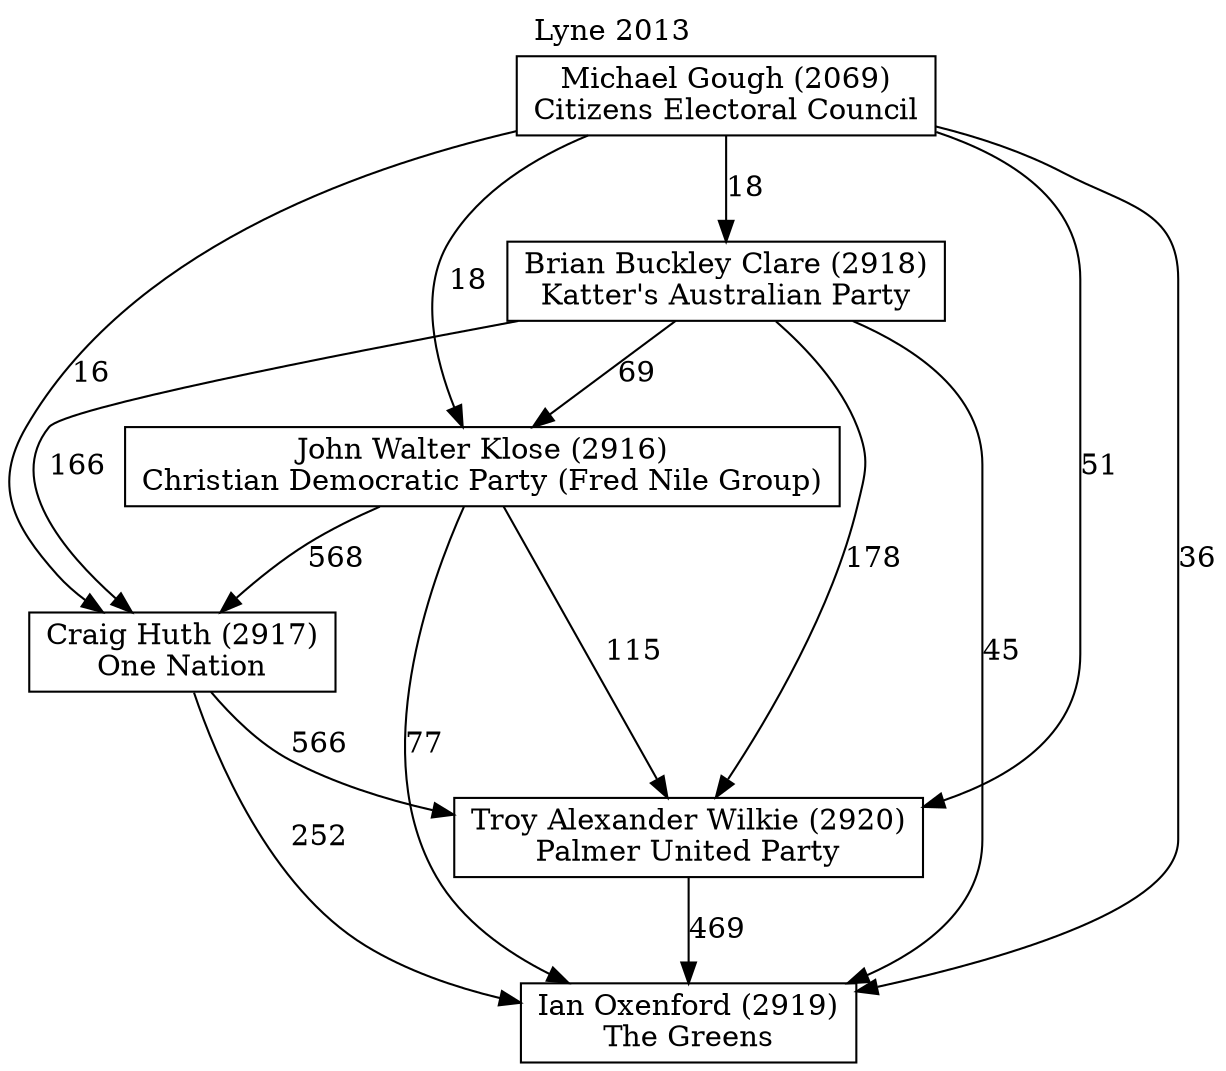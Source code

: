 // House preference flow
digraph "Ian Oxenford (2919)_Lyne_2013" {
	graph [label="Lyne 2013" labelloc=t mclimit=10]
	node [shape=box]
	"Brian Buckley Clare (2918)" [label="Brian Buckley Clare (2918)
Katter's Australian Party"]
	"Craig Huth (2917)" [label="Craig Huth (2917)
One Nation"]
	"Ian Oxenford (2919)" [label="Ian Oxenford (2919)
The Greens"]
	"John Walter Klose (2916)" [label="John Walter Klose (2916)
Christian Democratic Party (Fred Nile Group)"]
	"Michael Gough (2069)" [label="Michael Gough (2069)
Citizens Electoral Council"]
	"Troy Alexander Wilkie (2920)" [label="Troy Alexander Wilkie (2920)
Palmer United Party"]
	"Brian Buckley Clare (2918)" -> "Craig Huth (2917)" [label=166]
	"Brian Buckley Clare (2918)" -> "Ian Oxenford (2919)" [label=45]
	"Brian Buckley Clare (2918)" -> "John Walter Klose (2916)" [label=69]
	"Brian Buckley Clare (2918)" -> "Troy Alexander Wilkie (2920)" [label=178]
	"Craig Huth (2917)" -> "Ian Oxenford (2919)" [label=252]
	"Craig Huth (2917)" -> "Troy Alexander Wilkie (2920)" [label=566]
	"John Walter Klose (2916)" -> "Craig Huth (2917)" [label=568]
	"John Walter Klose (2916)" -> "Ian Oxenford (2919)" [label=77]
	"John Walter Klose (2916)" -> "Troy Alexander Wilkie (2920)" [label=115]
	"Michael Gough (2069)" -> "Brian Buckley Clare (2918)" [label=18]
	"Michael Gough (2069)" -> "Craig Huth (2917)" [label=16]
	"Michael Gough (2069)" -> "Ian Oxenford (2919)" [label=36]
	"Michael Gough (2069)" -> "John Walter Klose (2916)" [label=18]
	"Michael Gough (2069)" -> "Troy Alexander Wilkie (2920)" [label=51]
	"Troy Alexander Wilkie (2920)" -> "Ian Oxenford (2919)" [label=469]
}
